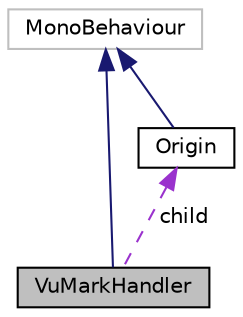 digraph "VuMarkHandler"
{
 // LATEX_PDF_SIZE
  edge [fontname="Helvetica",fontsize="10",labelfontname="Helvetica",labelfontsize="10"];
  node [fontname="Helvetica",fontsize="10",shape=record];
  Node2 [label="VuMarkHandler",height=0.2,width=0.4,color="black", fillcolor="grey75", style="filled", fontcolor="black",tooltip="A custom handler which uses the vuMarkManager."];
  Node3 -> Node2 [dir="back",color="midnightblue",fontsize="10",style="solid",fontname="Helvetica"];
  Node3 [label="MonoBehaviour",height=0.2,width=0.4,color="grey75", fillcolor="white", style="filled",tooltip=" "];
  Node4 -> Node2 [dir="back",color="darkorchid3",fontsize="10",style="dashed",label=" child" ,fontname="Helvetica"];
  Node4 [label="Origin",height=0.2,width=0.4,color="black", fillcolor="white", style="filled",URL="$class_origin.html",tooltip=" "];
  Node3 -> Node4 [dir="back",color="midnightblue",fontsize="10",style="solid",fontname="Helvetica"];
}
